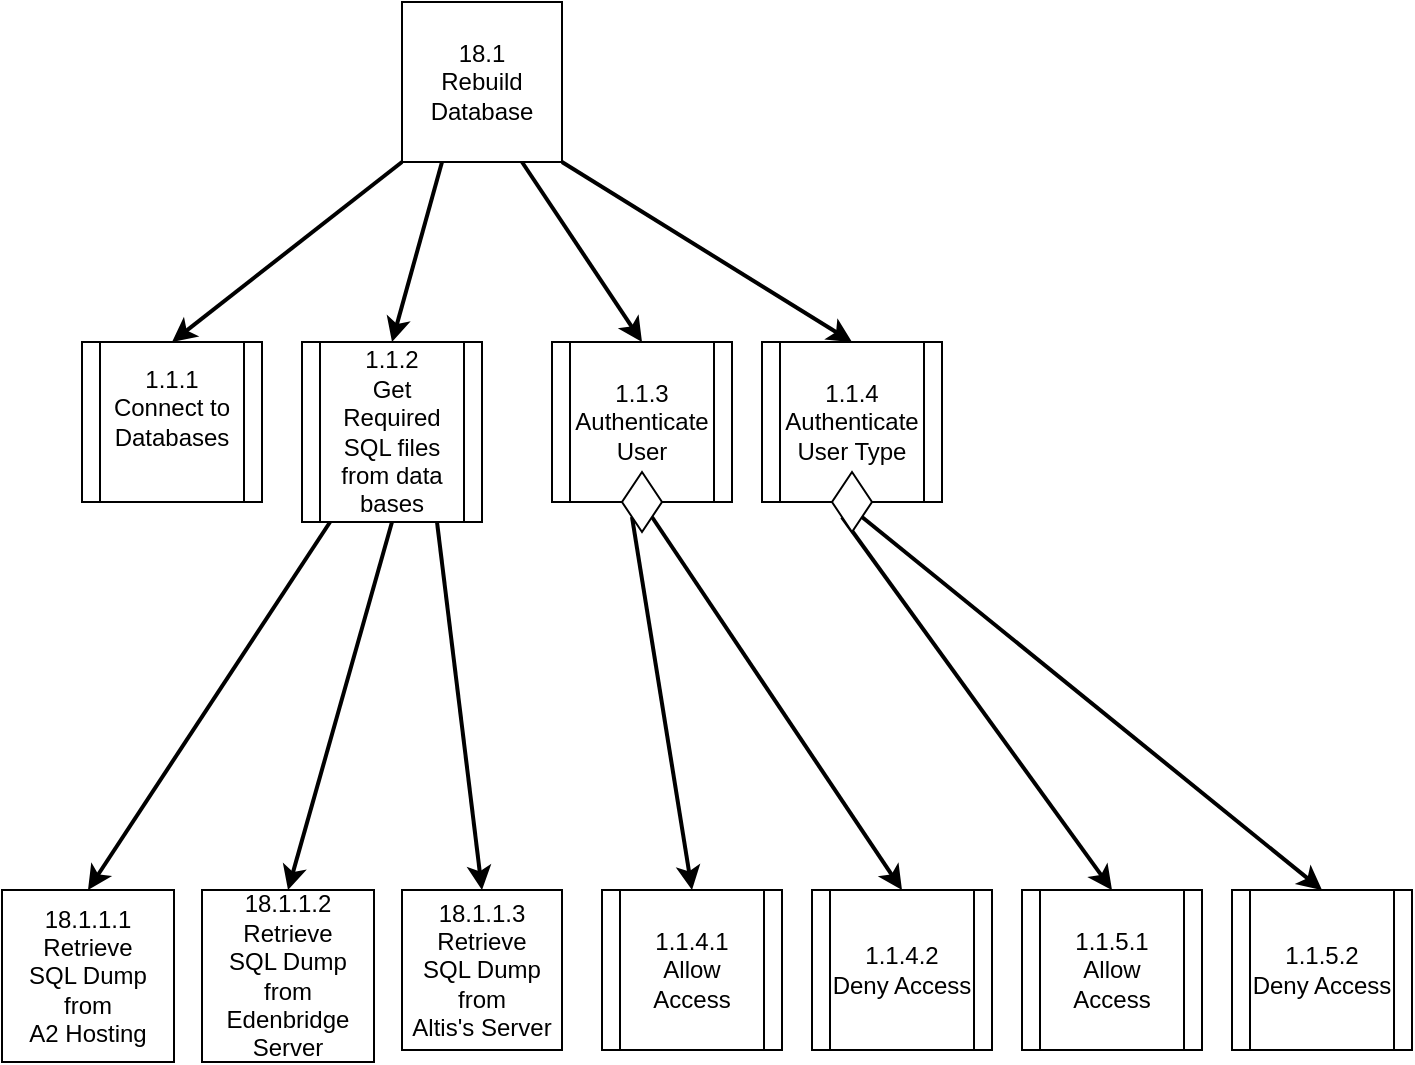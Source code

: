<mxfile version="12.7.0" type="github" pages="2"><diagram id="C5RBs43oDa-KdzZeNtuy" name="18.1 Rebuild database"><mxGraphModel dx="1422" dy="791" grid="1" gridSize="10" guides="1" tooltips="1" connect="1" arrows="1" fold="1" page="1" pageScale="1" pageWidth="827" pageHeight="1169" math="0" shadow="0"><root><mxCell id="WIyWlLk6GJQsqaUBKTNV-0"/><mxCell id="WIyWlLk6GJQsqaUBKTNV-1" parent="WIyWlLk6GJQsqaUBKTNV-0"/><mxCell id="RGMSdmQta2JheNhVgYMS-0" value="&lt;div&gt;18.1 &lt;br&gt;&lt;/div&gt;&lt;div&gt;Rebuild Database&lt;br&gt;&lt;/div&gt;" style="whiteSpace=wrap;html=1;aspect=fixed;" vertex="1" parent="WIyWlLk6GJQsqaUBKTNV-1"><mxGeometry x="380" y="100" width="80" height="80" as="geometry"/></mxCell><mxCell id="gq5Jc_4ObH62T1cbe0F8-0" value="&lt;div&gt;1.1.1&lt;br&gt;&lt;/div&gt;&lt;div&gt;Connect to Databases&lt;/div&gt;&lt;div&gt;&lt;br&gt;&lt;/div&gt;" style="shape=process;whiteSpace=wrap;html=1;backgroundOutline=1;" vertex="1" parent="WIyWlLk6GJQsqaUBKTNV-1"><mxGeometry x="220" y="270" width="90" height="80" as="geometry"/></mxCell><mxCell id="gq5Jc_4ObH62T1cbe0F8-1" value="&lt;div&gt;1.1.2&lt;br&gt;&lt;/div&gt;&lt;div&gt;Get Required SQL files from data bases&lt;/div&gt;" style="shape=process;whiteSpace=wrap;html=1;backgroundOutline=1;" vertex="1" parent="WIyWlLk6GJQsqaUBKTNV-1"><mxGeometry x="330" y="270" width="90" height="90" as="geometry"/></mxCell><mxCell id="gq5Jc_4ObH62T1cbe0F8-3" value="" style="endArrow=classic;html=1;" edge="1" parent="WIyWlLk6GJQsqaUBKTNV-1"><mxGeometry width="50" height="50" relative="1" as="geometry"><mxPoint x="660" y="570" as="sourcePoint"/><mxPoint x="660" y="570" as="targetPoint"/></mxGeometry></mxCell><mxCell id="gq5Jc_4ObH62T1cbe0F8-4" value="" style="endArrow=classic;html=1;exitX=0;exitY=1;exitDx=0;exitDy=0;entryX=0.5;entryY=0;entryDx=0;entryDy=0;strokeWidth=2;" edge="1" parent="WIyWlLk6GJQsqaUBKTNV-1" source="gq5Jc_4ObH62T1cbe0F8-9" target="gq5Jc_4ObH62T1cbe0F8-8"><mxGeometry width="50" height="50" relative="1" as="geometry"><mxPoint x="530" y="410" as="sourcePoint"/><mxPoint x="460" y="470" as="targetPoint"/></mxGeometry></mxCell><mxCell id="gq5Jc_4ObH62T1cbe0F8-5" value="" style="endArrow=classic;html=1;strokeWidth=2;entryX=0.5;entryY=0;entryDx=0;entryDy=0;exitX=1;exitY=1;exitDx=0;exitDy=0;" edge="1" parent="WIyWlLk6GJQsqaUBKTNV-1" source="gq5Jc_4ObH62T1cbe0F8-9" target="gq5Jc_4ObH62T1cbe0F8-7"><mxGeometry width="50" height="50" relative="1" as="geometry"><mxPoint x="450" y="380" as="sourcePoint"/><mxPoint x="350" y="470" as="targetPoint"/></mxGeometry></mxCell><mxCell id="gq5Jc_4ObH62T1cbe0F8-6" value="&lt;div&gt;&lt;span style=&quot;white-space: normal&quot;&gt;&lt;/span&gt;&lt;span style=&quot;white-space: normal&quot;&gt;&lt;/span&gt;1.1.3&lt;br&gt;&lt;/div&gt;&lt;div&gt;Authenticate User&lt;/div&gt;" style="shape=process;whiteSpace=wrap;html=1;backgroundOutline=1;" vertex="1" parent="WIyWlLk6GJQsqaUBKTNV-1"><mxGeometry x="455" y="270" width="90" height="80" as="geometry"/></mxCell><mxCell id="gq5Jc_4ObH62T1cbe0F8-7" value="&lt;div&gt;1.1.4.2&lt;br&gt;&lt;/div&gt;&lt;div&gt;Deny Access&lt;/div&gt;" style="shape=process;whiteSpace=wrap;html=1;backgroundOutline=1;" vertex="1" parent="WIyWlLk6GJQsqaUBKTNV-1"><mxGeometry x="585" y="544" width="90" height="80" as="geometry"/></mxCell><mxCell id="gq5Jc_4ObH62T1cbe0F8-8" value="1.1.4.1&lt;div&gt;Allow Access&lt;/div&gt;" style="shape=process;whiteSpace=wrap;html=1;backgroundOutline=1;" vertex="1" parent="WIyWlLk6GJQsqaUBKTNV-1"><mxGeometry x="480" y="544" width="90" height="80" as="geometry"/></mxCell><mxCell id="gq5Jc_4ObH62T1cbe0F8-9" value="" style="rhombus;whiteSpace=wrap;html=1;fillColor=#FFFFFF;" vertex="1" parent="WIyWlLk6GJQsqaUBKTNV-1"><mxGeometry x="490" y="335" width="20" height="30" as="geometry"/></mxCell><mxCell id="gq5Jc_4ObH62T1cbe0F8-10" value="" style="endArrow=classic;html=1;" edge="1" parent="WIyWlLk6GJQsqaUBKTNV-1"><mxGeometry width="50" height="50" relative="1" as="geometry"><mxPoint x="555" y="589" as="sourcePoint"/><mxPoint x="555" y="589" as="targetPoint"/></mxGeometry></mxCell><mxCell id="gq5Jc_4ObH62T1cbe0F8-11" value="" style="endArrow=classic;html=1;exitX=0;exitY=1;exitDx=0;exitDy=0;strokeWidth=2;entryX=0.5;entryY=0;entryDx=0;entryDy=0;" edge="1" parent="WIyWlLk6GJQsqaUBKTNV-1" source="gq5Jc_4ObH62T1cbe0F8-14" target="gq5Jc_4ObH62T1cbe0F8-15"><mxGeometry width="50" height="50" relative="1" as="geometry"><mxPoint x="745" y="410" as="sourcePoint"/><mxPoint x="580" y="440" as="targetPoint"/></mxGeometry></mxCell><mxCell id="gq5Jc_4ObH62T1cbe0F8-12" value="" style="endArrow=classic;html=1;strokeWidth=2;exitX=1;exitY=1;exitDx=0;exitDy=0;entryX=0.5;entryY=0;entryDx=0;entryDy=0;" edge="1" parent="WIyWlLk6GJQsqaUBKTNV-1" source="gq5Jc_4ObH62T1cbe0F8-14" target="gq5Jc_4ObH62T1cbe0F8-16"><mxGeometry width="50" height="50" relative="1" as="geometry"><mxPoint x="665" y="380" as="sourcePoint"/><mxPoint x="700" y="430" as="targetPoint"/></mxGeometry></mxCell><mxCell id="gq5Jc_4ObH62T1cbe0F8-13" value="&lt;div&gt;1.1.4&lt;br&gt;&lt;/div&gt;&lt;div&gt;Authenticate User Type&lt;/div&gt;" style="shape=process;whiteSpace=wrap;html=1;backgroundOutline=1;" vertex="1" parent="WIyWlLk6GJQsqaUBKTNV-1"><mxGeometry x="560" y="270" width="90" height="80" as="geometry"/></mxCell><mxCell id="gq5Jc_4ObH62T1cbe0F8-14" value="" style="rhombus;whiteSpace=wrap;html=1;fillColor=#FFFFFF;" vertex="1" parent="WIyWlLk6GJQsqaUBKTNV-1"><mxGeometry x="595" y="335" width="20" height="30" as="geometry"/></mxCell><mxCell id="gq5Jc_4ObH62T1cbe0F8-15" value="&lt;div&gt;1.1.5.1&lt;br&gt;&lt;/div&gt;&lt;div&gt;Allow Access&lt;/div&gt;" style="shape=process;whiteSpace=wrap;html=1;backgroundOutline=1;" vertex="1" parent="WIyWlLk6GJQsqaUBKTNV-1"><mxGeometry x="690" y="544" width="90" height="80" as="geometry"/></mxCell><mxCell id="gq5Jc_4ObH62T1cbe0F8-16" value="&lt;div&gt;1.1.5.2&lt;br&gt;&lt;/div&gt;&lt;div&gt;Deny Access&lt;/div&gt;" style="shape=process;whiteSpace=wrap;html=1;backgroundOutline=1;" vertex="1" parent="WIyWlLk6GJQsqaUBKTNV-1"><mxGeometry x="795" y="544" width="90" height="80" as="geometry"/></mxCell><mxCell id="gq5Jc_4ObH62T1cbe0F8-17" value="" style="endArrow=classic;html=1;exitX=0.25;exitY=1;exitDx=0;exitDy=0;entryX=0.5;entryY=0;entryDx=0;entryDy=0;strokeWidth=2;" edge="1" parent="WIyWlLk6GJQsqaUBKTNV-1" source="RGMSdmQta2JheNhVgYMS-0" target="gq5Jc_4ObH62T1cbe0F8-1"><mxGeometry width="50" height="50" relative="1" as="geometry"><mxPoint x="170" y="335" as="sourcePoint"/><mxPoint x="280" y="457.5" as="targetPoint"/></mxGeometry></mxCell><mxCell id="gq5Jc_4ObH62T1cbe0F8-18" value="" style="endArrow=classic;html=1;exitX=0;exitY=1;exitDx=0;exitDy=0;entryX=0.5;entryY=0;entryDx=0;entryDy=0;strokeWidth=2;" edge="1" parent="WIyWlLk6GJQsqaUBKTNV-1" source="RGMSdmQta2JheNhVgYMS-0" target="gq5Jc_4ObH62T1cbe0F8-0"><mxGeometry width="50" height="50" relative="1" as="geometry"><mxPoint x="225" y="120" as="sourcePoint"/><mxPoint x="335" y="242.5" as="targetPoint"/></mxGeometry></mxCell><mxCell id="gq5Jc_4ObH62T1cbe0F8-21" value="" style="endArrow=classic;html=1;exitX=0.75;exitY=1;exitDx=0;exitDy=0;entryX=0.5;entryY=0;entryDx=0;entryDy=0;strokeWidth=2;" edge="1" parent="WIyWlLk6GJQsqaUBKTNV-1" source="RGMSdmQta2JheNhVgYMS-0" target="gq5Jc_4ObH62T1cbe0F8-6"><mxGeometry width="50" height="50" relative="1" as="geometry"><mxPoint x="440" y="210" as="sourcePoint"/><mxPoint x="435" y="300" as="targetPoint"/></mxGeometry></mxCell><mxCell id="gq5Jc_4ObH62T1cbe0F8-23" value="" style="endArrow=classic;html=1;exitX=1;exitY=1;exitDx=0;exitDy=0;entryX=0.5;entryY=0;entryDx=0;entryDy=0;strokeWidth=2;" edge="1" parent="WIyWlLk6GJQsqaUBKTNV-1" source="RGMSdmQta2JheNhVgYMS-0" target="gq5Jc_4ObH62T1cbe0F8-13"><mxGeometry width="50" height="50" relative="1" as="geometry"><mxPoint x="490" y="180" as="sourcePoint"/><mxPoint x="550" y="270" as="targetPoint"/></mxGeometry></mxCell><mxCell id="GHoLZX-UQ4Vv0qf9n78D-0" value="&lt;div&gt;18.1.1.1&lt;br&gt;&lt;/div&gt;&lt;div&gt;Retrieve&lt;br&gt;&lt;/div&gt;&lt;div&gt;SQL Dump from&lt;/div&gt;&lt;div&gt;A2 Hosting&lt;br&gt;&lt;/div&gt;" style="whiteSpace=wrap;html=1;aspect=fixed;" vertex="1" parent="WIyWlLk6GJQsqaUBKTNV-1"><mxGeometry x="180" y="544" width="86" height="86" as="geometry"/></mxCell><mxCell id="GHoLZX-UQ4Vv0qf9n78D-1" value="&lt;div&gt;18.1.1.2&lt;br&gt;&lt;/div&gt;&lt;div&gt;Retrieve&lt;br&gt;&lt;/div&gt;&lt;div&gt;SQL Dump from&lt;/div&gt;&lt;div&gt;Edenbridge Server&lt;br&gt;&lt;/div&gt;" style="whiteSpace=wrap;html=1;aspect=fixed;" vertex="1" parent="WIyWlLk6GJQsqaUBKTNV-1"><mxGeometry x="280" y="544" width="86" height="86" as="geometry"/></mxCell><mxCell id="GHoLZX-UQ4Vv0qf9n78D-2" value="&lt;div&gt;18.1.1.3&lt;br&gt;&lt;/div&gt;&lt;div&gt;Retrieve&lt;br&gt;&lt;/div&gt;&lt;div&gt;SQL Dump from&lt;/div&gt;Altis's Server" style="whiteSpace=wrap;html=1;aspect=fixed;" vertex="1" parent="WIyWlLk6GJQsqaUBKTNV-1"><mxGeometry x="380" y="544" width="80" height="80" as="geometry"/></mxCell><mxCell id="GHoLZX-UQ4Vv0qf9n78D-3" value="" style="endArrow=classic;html=1;entryX=0.5;entryY=0;entryDx=0;entryDy=0;strokeWidth=2;exitX=0.156;exitY=1;exitDx=0;exitDy=0;exitPerimeter=0;" edge="1" parent="WIyWlLk6GJQsqaUBKTNV-1" source="gq5Jc_4ObH62T1cbe0F8-1" target="GHoLZX-UQ4Vv0qf9n78D-0"><mxGeometry width="50" height="50" relative="1" as="geometry"><mxPoint x="250" y="380" as="sourcePoint"/><mxPoint x="215" y="530" as="targetPoint"/></mxGeometry></mxCell><mxCell id="GHoLZX-UQ4Vv0qf9n78D-4" value="" style="endArrow=classic;html=1;exitX=0.5;exitY=1;exitDx=0;exitDy=0;entryX=0.5;entryY=0;entryDx=0;entryDy=0;strokeWidth=2;" edge="1" parent="WIyWlLk6GJQsqaUBKTNV-1" source="gq5Jc_4ObH62T1cbe0F8-1" target="GHoLZX-UQ4Vv0qf9n78D-1"><mxGeometry width="50" height="50" relative="1" as="geometry"><mxPoint x="365" y="420" as="sourcePoint"/><mxPoint x="340" y="510" as="targetPoint"/></mxGeometry></mxCell><mxCell id="GHoLZX-UQ4Vv0qf9n78D-5" value="" style="endArrow=classic;html=1;exitX=0.75;exitY=1;exitDx=0;exitDy=0;entryX=0.5;entryY=0;entryDx=0;entryDy=0;strokeWidth=2;" edge="1" parent="WIyWlLk6GJQsqaUBKTNV-1" source="gq5Jc_4ObH62T1cbe0F8-1" target="GHoLZX-UQ4Vv0qf9n78D-2"><mxGeometry width="50" height="50" relative="1" as="geometry"><mxPoint x="375" y="430" as="sourcePoint"/><mxPoint x="350" y="520" as="targetPoint"/></mxGeometry></mxCell></root></mxGraphModel></diagram><diagram id="rCNbzbxLSfEvdJP4wfQA" name="18.2 Store rebuilt data base"><mxGraphModel dx="1422" dy="791" grid="1" gridSize="10" guides="1" tooltips="1" connect="1" arrows="1" fold="1" page="1" pageScale="1" pageWidth="850" pageHeight="1100" math="0" shadow="0"><root><mxCell id="9Bm-bFWj9DxCiJOnEkzv-0"/><mxCell id="9Bm-bFWj9DxCiJOnEkzv-1" parent="9Bm-bFWj9DxCiJOnEkzv-0"/><mxCell id="KgsACP3qGmkFOE7N-067-0" value="&lt;div&gt;18.2&lt;/div&gt;&lt;div&gt;Store Rebuilt&lt;/div&gt;&lt;div&gt;Database&lt;br&gt;&lt;/div&gt;" style="whiteSpace=wrap;html=1;aspect=fixed;" vertex="1" parent="9Bm-bFWj9DxCiJOnEkzv-1"><mxGeometry x="440" y="70" width="80" height="80" as="geometry"/></mxCell><mxCell id="KgsACP3qGmkFOE7N-067-1" value="&lt;div&gt;1.1.5&lt;br&gt;&lt;/div&gt;&lt;div&gt;Connect to A2 Hosting&lt;/div&gt;" style="shape=process;whiteSpace=wrap;html=1;backgroundOutline=1;" vertex="1" parent="9Bm-bFWj9DxCiJOnEkzv-1"><mxGeometry x="390" y="270" width="90" height="80" as="geometry"/></mxCell><mxCell id="KgsACP3qGmkFOE7N-067-5" value="" style="endArrow=classic;html=1;entryX=0.5;entryY=0;entryDx=0;entryDy=0;strokeWidth=2;exitX=0.25;exitY=1;exitDx=0;exitDy=0;" edge="1" parent="9Bm-bFWj9DxCiJOnEkzv-1" source="KgsACP3qGmkFOE7N-067-0" target="KgsACP3qGmkFOE7N-067-1"><mxGeometry width="50" height="50" relative="1" as="geometry"><mxPoint x="440" y="170" as="sourcePoint"/><mxPoint x="290" y="270" as="targetPoint"/></mxGeometry></mxCell><mxCell id="KgsACP3qGmkFOE7N-067-8" value="" style="endArrow=classic;html=1;entryX=0.25;entryY=0;entryDx=0;entryDy=0;strokeWidth=2;exitX=0.75;exitY=1;exitDx=0;exitDy=0;" edge="1" parent="9Bm-bFWj9DxCiJOnEkzv-1" source="KgsACP3qGmkFOE7N-067-0" target="KgsACP3qGmkFOE7N-067-11"><mxGeometry width="50" height="50" relative="1" as="geometry"><mxPoint x="490" y="160" as="sourcePoint"/><mxPoint x="625" y="280" as="targetPoint"/></mxGeometry></mxCell><mxCell id="KgsACP3qGmkFOE7N-067-11" value="&lt;div&gt;18.2.2&lt;br&gt;&lt;/div&gt;&lt;div&gt;Upload rebuilt database to &lt;br&gt;&lt;/div&gt;&lt;div&gt;A2Hosting&lt;br&gt;&lt;/div&gt;" style="whiteSpace=wrap;html=1;aspect=fixed;" vertex="1" parent="9Bm-bFWj9DxCiJOnEkzv-1"><mxGeometry x="490" y="270" width="80" height="80" as="geometry"/></mxCell></root></mxGraphModel></diagram></mxfile>